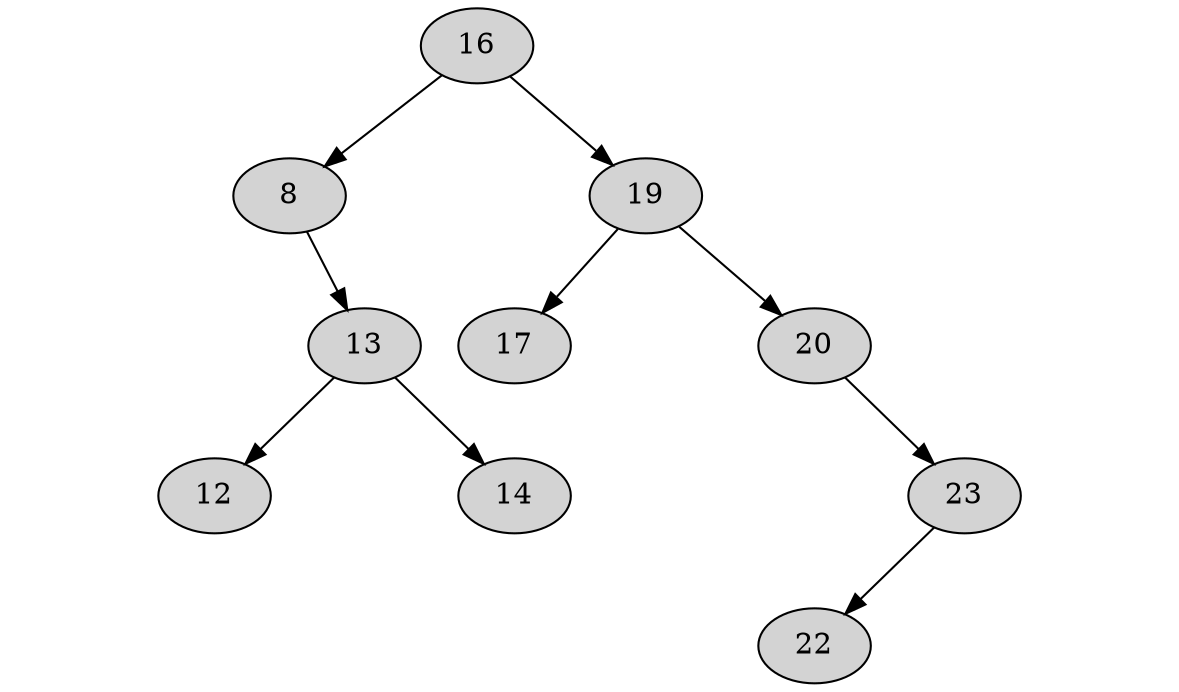 digraph G {
  node [style=filled];
  N0 [label = 16];
  N0 -> N1;
  N1 [label = 8];
  C1 [label=1, style = invis];
  N1-> C1 [style=invis];
  G1 [label=1, style = invis];
  N1-> G1 [style=invis];
  N1 -> N2;
  N2 [label = 13];
  N2 -> N3;
  N3 [label = 12];
  C2 [label=2, style = invis];
  N2-> C2 [style=invis];
  N2 -> N4;
  N4 [label = 14];
  C0 [label=0, style = invis];
  N0-> C0 [style=invis];
  N0 -> N5;
  N5 [label = 19];
  N5 -> N6;
  N6 [label = 17];
  C5 [label=5, style = invis];
  N5-> C5 [style=invis];
  N5 -> N7;
  N7 [label = 20];
  C7 [label=7, style = invis];
  N7-> C7 [style=invis];
  G7 [label=7, style = invis];
  N7-> G7 [style=invis];
  N7 -> N8;
  N8 [label = 23];
  N8 -> N9;
  N9 [label = 22];
  D8 [label=8, style = invis];
  N8-> D8 [style=invis];
  C8 [label=8, style = invis];
  N8-> C8 [style=invis];
}

